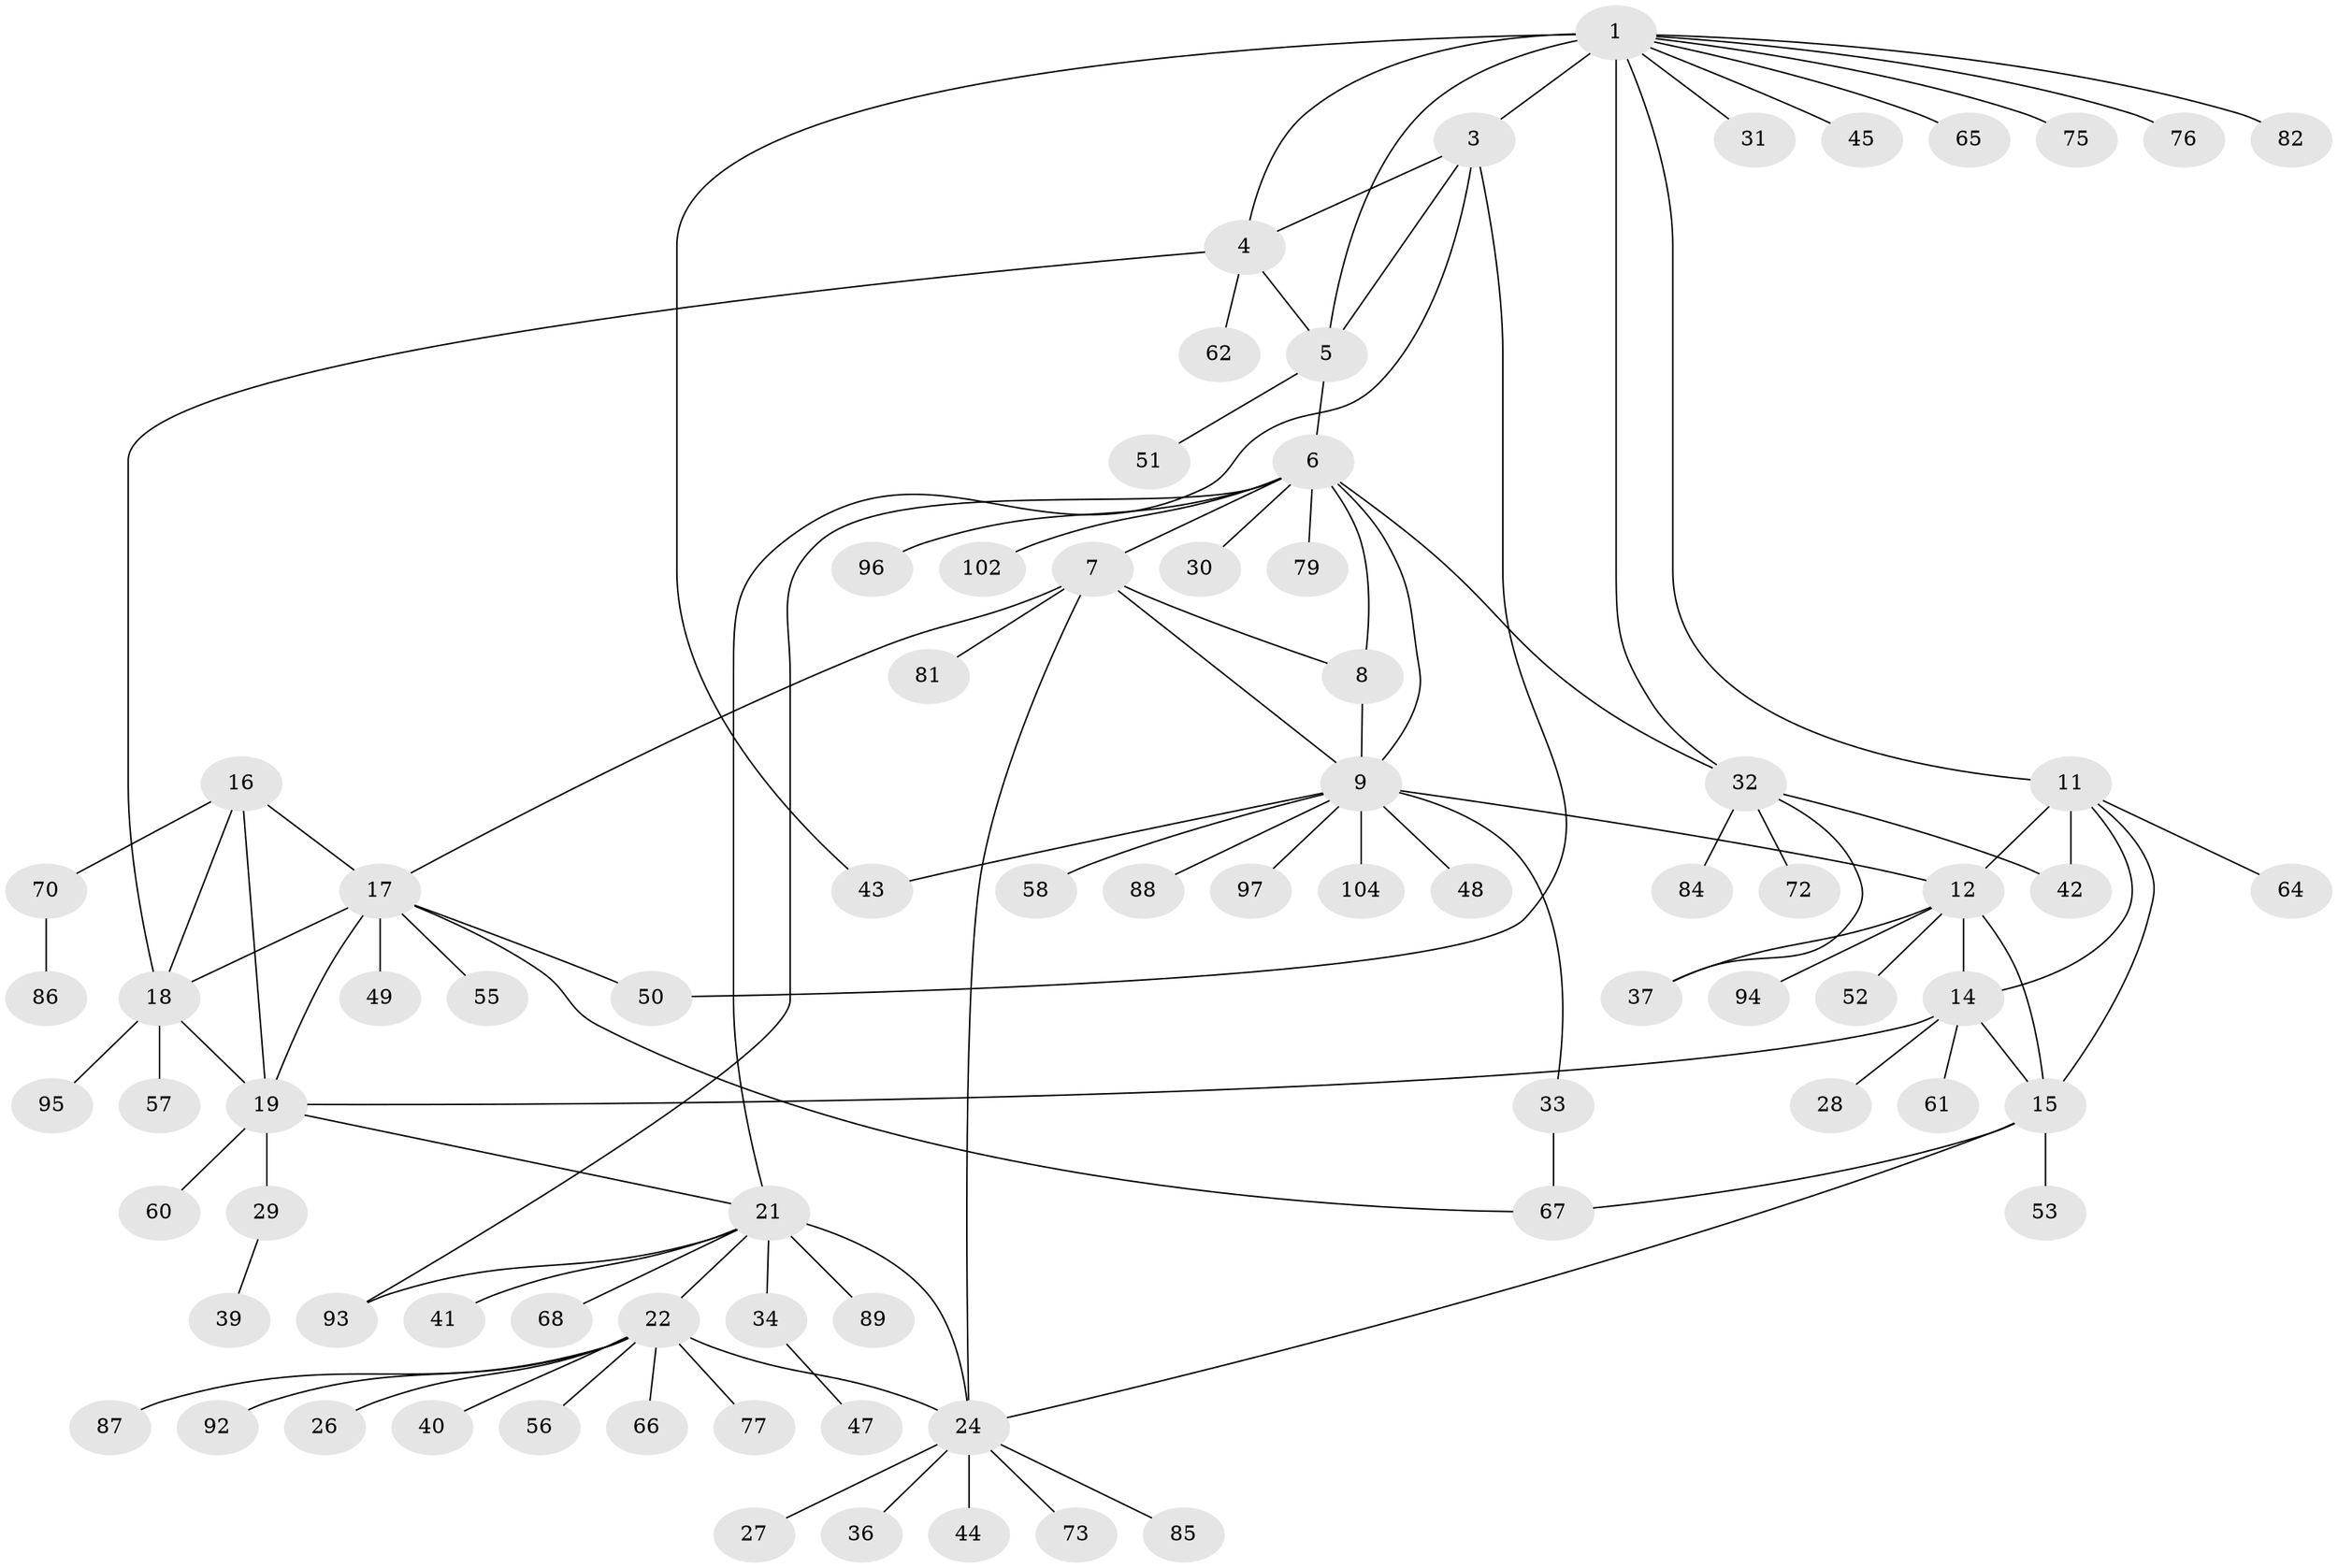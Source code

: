 // original degree distribution, {9: 0.019230769230769232, 8: 0.0673076923076923, 7: 0.07692307692307693, 6: 0.019230769230769232, 10: 0.009615384615384616, 4: 0.019230769230769232, 13: 0.009615384615384616, 5: 0.019230769230769232, 12: 0.009615384615384616, 1: 0.5769230769230769, 2: 0.14423076923076922, 3: 0.028846153846153848}
// Generated by graph-tools (version 1.1) at 2025/11/02/27/25 16:11:35]
// undirected, 79 vertices, 105 edges
graph export_dot {
graph [start="1"]
  node [color=gray90,style=filled];
  1 [super="+2"];
  3 [super="+46"];
  4 [super="+63"];
  5;
  6 [super="+10"];
  7 [super="+83"];
  8;
  9 [super="+90"];
  11 [super="+103"];
  12 [super="+13"];
  14;
  15 [super="+59"];
  16 [super="+54"];
  17 [super="+80"];
  18 [super="+35"];
  19 [super="+20"];
  21 [super="+23"];
  22 [super="+69"];
  24 [super="+25"];
  26;
  27;
  28 [super="+74"];
  29;
  30;
  31;
  32 [super="+98"];
  33 [super="+38"];
  34 [super="+91"];
  36;
  37;
  39;
  40;
  41 [super="+101"];
  42;
  43;
  44;
  45;
  47;
  48;
  49;
  50;
  51;
  52;
  53;
  55;
  56;
  57;
  58;
  60;
  61;
  62;
  64;
  65;
  66;
  67 [super="+71"];
  68;
  70 [super="+78"];
  72;
  73 [super="+100"];
  75;
  76;
  77;
  79;
  81;
  82;
  84;
  85;
  86;
  87;
  88;
  89 [super="+99"];
  92;
  93;
  94;
  95;
  96;
  97;
  102;
  104;
  1 -- 3 [weight=2];
  1 -- 4 [weight=2];
  1 -- 5 [weight=2];
  1 -- 31;
  1 -- 43;
  1 -- 65;
  1 -- 76;
  1 -- 82;
  1 -- 32;
  1 -- 11;
  1 -- 75;
  1 -- 45;
  3 -- 4;
  3 -- 5;
  3 -- 21;
  3 -- 50;
  4 -- 5;
  4 -- 18;
  4 -- 62;
  5 -- 6;
  5 -- 51;
  6 -- 7 [weight=2];
  6 -- 8 [weight=2];
  6 -- 9 [weight=2];
  6 -- 30;
  6 -- 32;
  6 -- 79;
  6 -- 93;
  6 -- 96;
  6 -- 102;
  7 -- 8;
  7 -- 9;
  7 -- 17;
  7 -- 24;
  7 -- 81;
  8 -- 9;
  9 -- 33;
  9 -- 43;
  9 -- 48;
  9 -- 58;
  9 -- 88;
  9 -- 97;
  9 -- 104;
  9 -- 12;
  11 -- 12 [weight=2];
  11 -- 14;
  11 -- 15;
  11 -- 42;
  11 -- 64;
  12 -- 14 [weight=2];
  12 -- 15 [weight=2];
  12 -- 37;
  12 -- 52;
  12 -- 94;
  14 -- 15;
  14 -- 28;
  14 -- 61;
  14 -- 19;
  15 -- 53;
  15 -- 24;
  15 -- 67;
  16 -- 17;
  16 -- 18;
  16 -- 19 [weight=2];
  16 -- 70;
  17 -- 18;
  17 -- 19 [weight=2];
  17 -- 49;
  17 -- 50;
  17 -- 55;
  17 -- 67;
  18 -- 19 [weight=2];
  18 -- 57;
  18 -- 95;
  19 -- 60;
  19 -- 21;
  19 -- 29;
  21 -- 22 [weight=2];
  21 -- 24 [weight=4];
  21 -- 68;
  21 -- 93;
  21 -- 34;
  21 -- 89;
  21 -- 41;
  22 -- 24 [weight=2];
  22 -- 26;
  22 -- 40;
  22 -- 56;
  22 -- 66;
  22 -- 77;
  22 -- 87;
  22 -- 92;
  24 -- 27;
  24 -- 44;
  24 -- 36;
  24 -- 85;
  24 -- 73;
  29 -- 39;
  32 -- 37;
  32 -- 42;
  32 -- 72;
  32 -- 84;
  33 -- 67;
  34 -- 47;
  70 -- 86;
}
